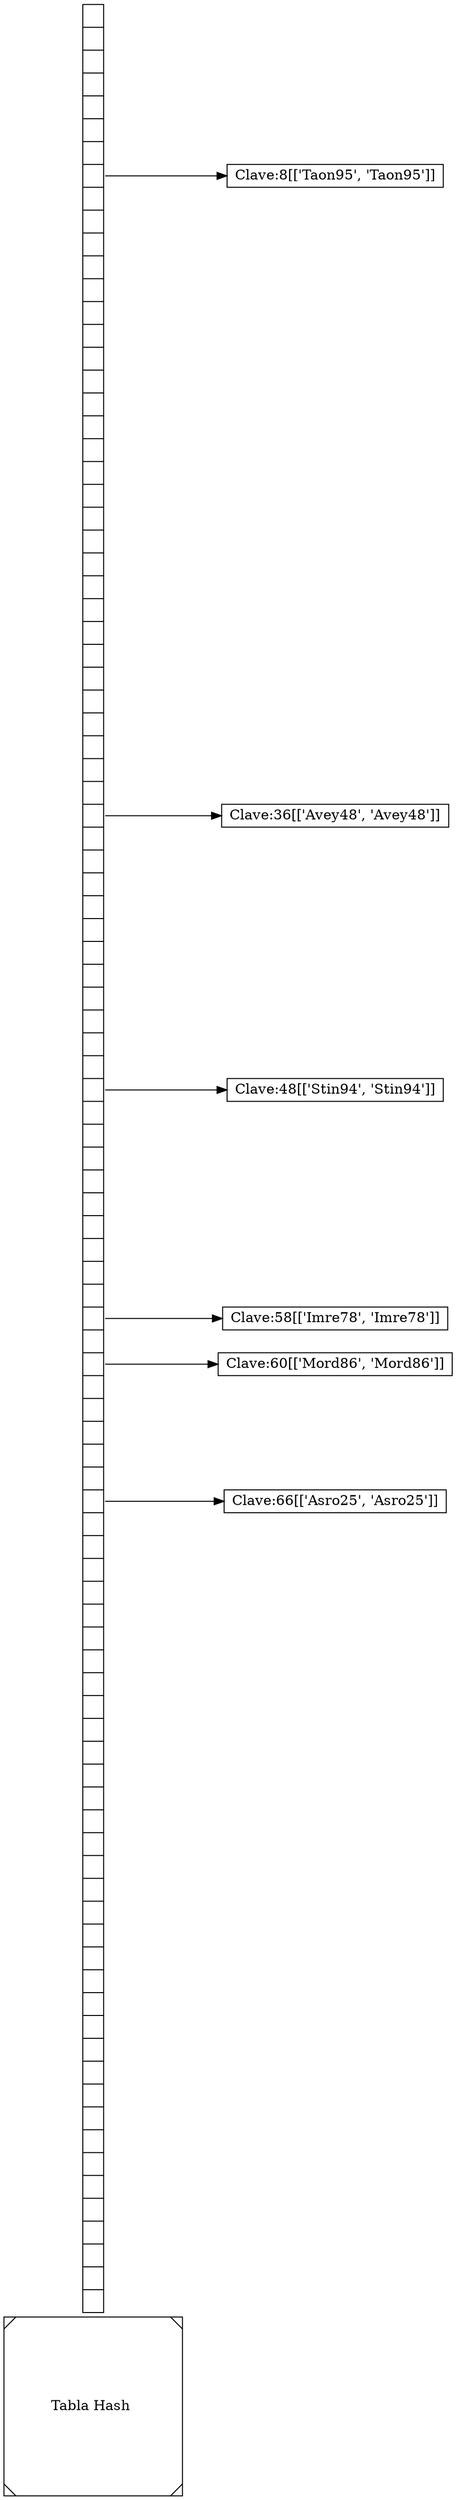 digraph g {
 nodesep=.05;
rankdir=LR;
nodeIdent [label = "Tabla Hash ",height=2.5];
nodeIdent [shape=Msquare];node [shape=record,width=.1,height=.1];
node0 [label = "<f1>|<f2>|<f3>|<f4>|<f5>|<f6>|<f7>|<f8>|<f9>|<f10>|<f11>|<f12>|<f13>|<f14>|<f15>|<f16>|<f17>|<f18>|<f19>|<f20>|<f21>|<f22>|<f23>|<f24>|<f25>|<f26>|<f27>|<f28>|<f29>|<f30>|<f31>|<f32>|<f33>|<f34>|<f35>|<f36>|<f37>|<f38>|<f39>|<f40>|<f41>|<f42>|<f43>|<f44>|<f45>|<f46>|<f47>|<f48>|<f49>|<f50>|<f51>|<f52>|<f53>|<f54>|<f55>|<f56>|<f57>|<f58>|<f59>|<f60>|<f61>|<f62>|<f63>|<f64>|<f65>|<f66>|<f67>|<f68>|<f69>|<f70>|<f71>|<f72>|<f73>|<f74>|<f75>|<f76>|<f77>|<f78>|<f79>|<f80>|<f81>|<f82>|<f83>|<f84>|<f85>|<f86>|<f87>|<f88>|<f89>|<f90>|<f91>|<f92>|<f93>|<f94>|<f95>|<f96>|<f97>|<f98>|<f99>|<f100>|",height=2.5];
node0:f8->node8;node8[label = "Clave:8[['Taon95', 'Taon95']]"]
node0:f36->node36;node36[label = "Clave:36[['Avey48', 'Avey48']]"]
node0:f48->node48;node48[label = "Clave:48[['Stin94', 'Stin94']]"]
node0:f58->node58;node58[label = "Clave:58[['Imre78', 'Imre78']]"]
node0:f60->node60;node60[label = "Clave:60[['Mord86', 'Mord86']]"]
node0:f66->node66;node66[label = "Clave:66[['Asro25', 'Asro25']]"]
}
